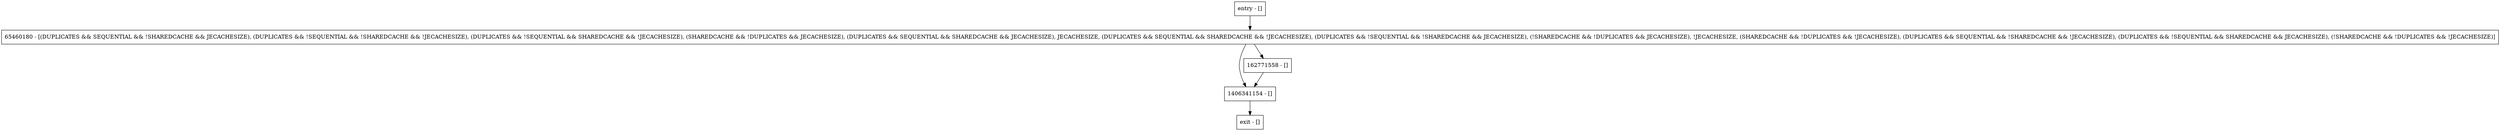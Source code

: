 digraph <init> {
node [shape=record];
1406341154 [label="1406341154 - []"];
entry [label="entry - []"];
exit [label="exit - []"];
162771558 [label="162771558 - []"];
65460180 [label="65460180 - [(DUPLICATES && SEQUENTIAL && !SHAREDCACHE && JECACHESIZE), (DUPLICATES && !SEQUENTIAL && !SHAREDCACHE && !JECACHESIZE), (DUPLICATES && !SEQUENTIAL && SHAREDCACHE && !JECACHESIZE), (SHAREDCACHE && !DUPLICATES && JECACHESIZE), (DUPLICATES && SEQUENTIAL && SHAREDCACHE && JECACHESIZE), JECACHESIZE, (DUPLICATES && SEQUENTIAL && SHAREDCACHE && !JECACHESIZE), (DUPLICATES && !SEQUENTIAL && !SHAREDCACHE && JECACHESIZE), (!SHAREDCACHE && !DUPLICATES && JECACHESIZE), !JECACHESIZE, (SHAREDCACHE && !DUPLICATES && !JECACHESIZE), (DUPLICATES && SEQUENTIAL && !SHAREDCACHE && !JECACHESIZE), (DUPLICATES && !SEQUENTIAL && SHAREDCACHE && JECACHESIZE), (!SHAREDCACHE && !DUPLICATES && !JECACHESIZE)]"];
entry;
exit;
1406341154 -> exit;
entry -> 65460180;
162771558 -> 1406341154;
65460180 -> 1406341154;
65460180 -> 162771558;
}
